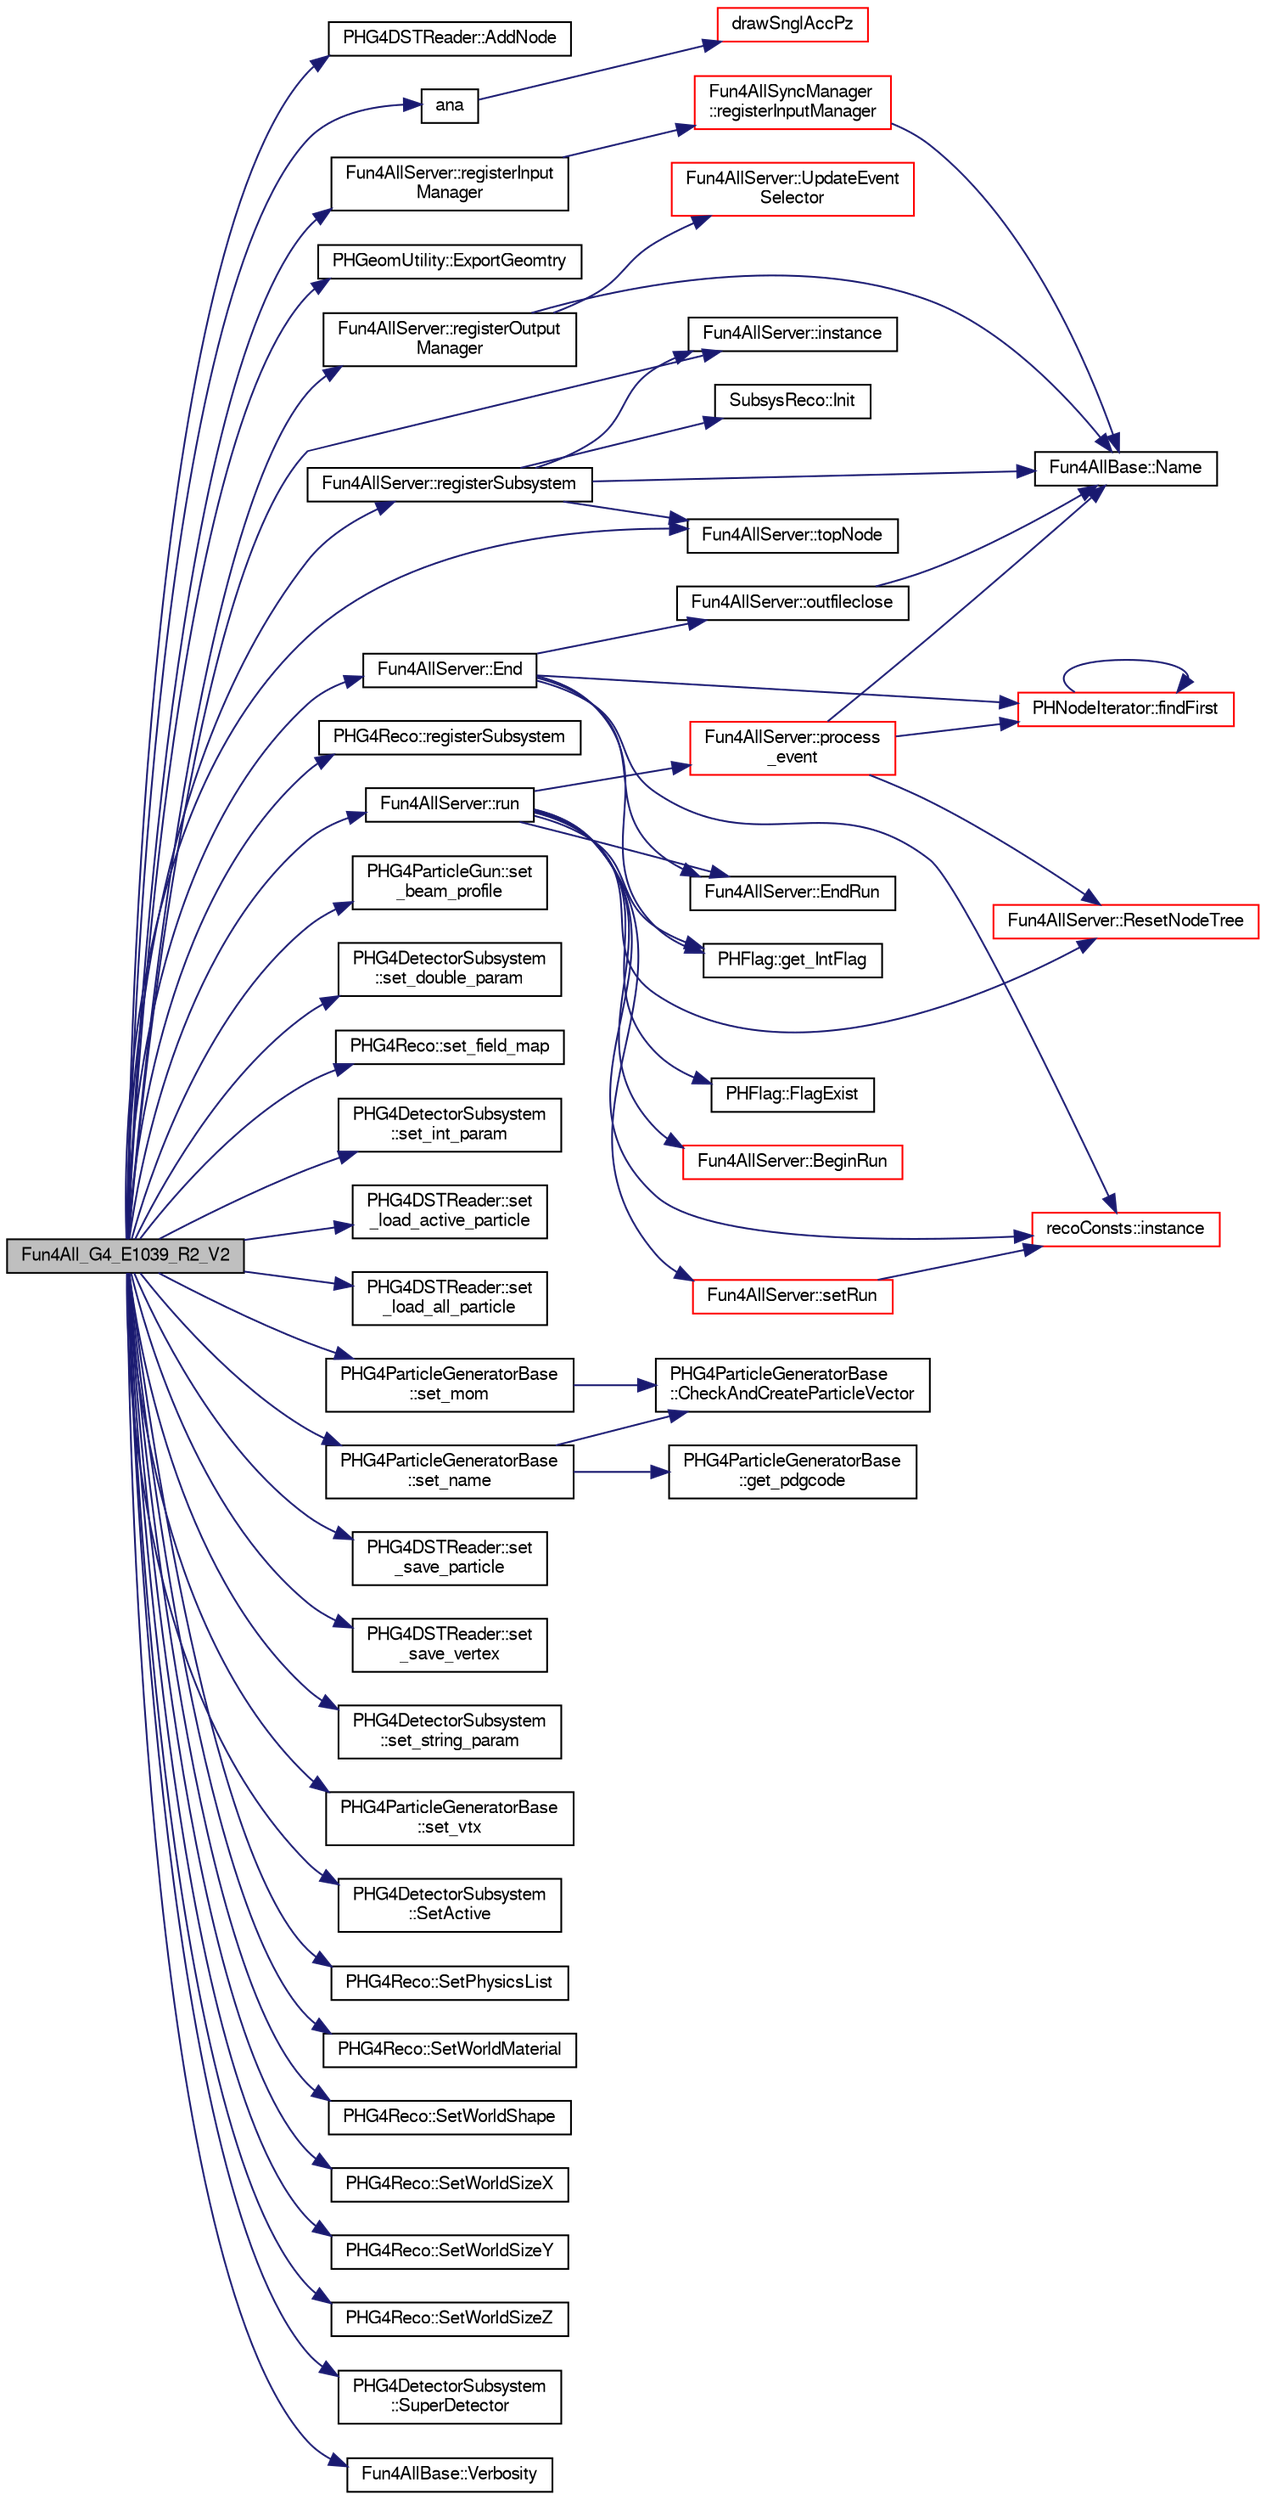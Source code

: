 digraph "Fun4All_G4_E1039_R2_V2"
{
  bgcolor="transparent";
  edge [fontname="FreeSans",fontsize="10",labelfontname="FreeSans",labelfontsize="10"];
  node [fontname="FreeSans",fontsize="10",shape=record];
  rankdir="LR";
  Node1 [label="Fun4All_G4_E1039_R2_V2",height=0.2,width=0.4,color="black", fillcolor="grey75", style="filled" fontcolor="black"];
  Node1 -> Node2 [color="midnightblue",fontsize="10",style="solid",fontname="FreeSans"];
  Node2 [label="PHG4DSTReader::AddNode",height=0.2,width=0.4,color="black",URL="$d4/dc9/classPHG4DSTReader.html#ad95002b6a7bbbc879e5b236a79d6e2e7"];
  Node1 -> Node3 [color="midnightblue",fontsize="10",style="solid",fontname="FreeSans"];
  Node3 [label="ana",height=0.2,width=0.4,color="black",URL="$d5/de9/E1039Shielding_2ana_8C.html#a24b637aefa84c667b63905e9be5a8f69"];
  Node3 -> Node4 [color="midnightblue",fontsize="10",style="solid",fontname="FreeSans"];
  Node4 [label="drawSnglAccPz",height=0.2,width=0.4,color="red",URL="$d5/de9/E1039Shielding_2ana_8C.html#a4770f9752bd2f6c264c3a5f0e5f07bf3"];
  Node1 -> Node5 [color="midnightblue",fontsize="10",style="solid",fontname="FreeSans"];
  Node5 [label="Fun4AllServer::End",height=0.2,width=0.4,color="black",URL="$da/d29/classFun4AllServer.html#ab7263450319ca1d5029209fde26a7af8"];
  Node5 -> Node6 [color="midnightblue",fontsize="10",style="solid",fontname="FreeSans"];
  Node6 [label="recoConsts::instance",height=0.2,width=0.4,color="red",URL="$d8/d14/classrecoConsts.html#ae69a5c29a7199ba16d0e537158618802"];
  Node5 -> Node7 [color="midnightblue",fontsize="10",style="solid",fontname="FreeSans"];
  Node7 [label="Fun4AllServer::EndRun",height=0.2,width=0.4,color="black",URL="$da/d29/classFun4AllServer.html#a53b1b6b338aa36891f2690a188920980"];
  Node5 -> Node8 [color="midnightblue",fontsize="10",style="solid",fontname="FreeSans"];
  Node8 [label="PHFlag::get_IntFlag",height=0.2,width=0.4,color="black",URL="$d1/da8/classPHFlag.html#a07899067141a5f12333cc37183caddc8"];
  Node5 -> Node9 [color="midnightblue",fontsize="10",style="solid",fontname="FreeSans"];
  Node9 [label="PHNodeIterator::findFirst",height=0.2,width=0.4,color="red",URL="$d5/d07/classPHNodeIterator.html#aea98bf8619af59b1212a94fb32106baa"];
  Node9 -> Node9 [color="midnightblue",fontsize="10",style="solid",fontname="FreeSans"];
  Node5 -> Node10 [color="midnightblue",fontsize="10",style="solid",fontname="FreeSans"];
  Node10 [label="Fun4AllServer::outfileclose",height=0.2,width=0.4,color="black",URL="$da/d29/classFun4AllServer.html#a6f2074f451d0c0c1b4a802edde5ffb94"];
  Node10 -> Node11 [color="midnightblue",fontsize="10",style="solid",fontname="FreeSans"];
  Node11 [label="Fun4AllBase::Name",height=0.2,width=0.4,color="black",URL="$d5/dec/classFun4AllBase.html#a41f9ac377743d046f590617fd6f4f0ed",tooltip="Returns the name of this module. "];
  Node1 -> Node12 [color="midnightblue",fontsize="10",style="solid",fontname="FreeSans"];
  Node12 [label="PHGeomUtility::ExportGeomtry",height=0.2,width=0.4,color="black",URL="$d2/da1/classPHGeomUtility.html#aaa34b2cff253bbdae62673e7f68e091c",tooltip="DST node -&gt; TGeoManager -&gt; export files, like gdml, .root or .C formats. "];
  Node1 -> Node13 [color="midnightblue",fontsize="10",style="solid",fontname="FreeSans"];
  Node13 [label="Fun4AllServer::instance",height=0.2,width=0.4,color="black",URL="$da/d29/classFun4AllServer.html#a3e55156f91b2c94bb6c4ef33ffce587a"];
  Node1 -> Node14 [color="midnightblue",fontsize="10",style="solid",fontname="FreeSans"];
  Node14 [label="Fun4AllServer::registerInput\lManager",height=0.2,width=0.4,color="black",URL="$da/d29/classFun4AllServer.html#ab2cb490790d15b865ae79eb3094caabe"];
  Node14 -> Node15 [color="midnightblue",fontsize="10",style="solid",fontname="FreeSans"];
  Node15 [label="Fun4AllSyncManager\l::registerInputManager",height=0.2,width=0.4,color="red",URL="$dd/ded/classFun4AllSyncManager.html#a2a284bc4ed777ec7f39d6e5c7090067c"];
  Node15 -> Node11 [color="midnightblue",fontsize="10",style="solid",fontname="FreeSans"];
  Node1 -> Node16 [color="midnightblue",fontsize="10",style="solid",fontname="FreeSans"];
  Node16 [label="Fun4AllServer::registerOutput\lManager",height=0.2,width=0.4,color="black",URL="$da/d29/classFun4AllServer.html#a9e7cd54536d1edb6e5c5cc153c0a036a"];
  Node16 -> Node11 [color="midnightblue",fontsize="10",style="solid",fontname="FreeSans"];
  Node16 -> Node17 [color="midnightblue",fontsize="10",style="solid",fontname="FreeSans"];
  Node17 [label="Fun4AllServer::UpdateEvent\lSelector",height=0.2,width=0.4,color="red",URL="$da/d29/classFun4AllServer.html#a596005b9bc46ff6f5167378423248271"];
  Node1 -> Node18 [color="midnightblue",fontsize="10",style="solid",fontname="FreeSans"];
  Node18 [label="Fun4AllServer::registerSubsystem",height=0.2,width=0.4,color="black",URL="$da/d29/classFun4AllServer.html#a0a9947db0ede1e55622001eb7515f8c0"];
  Node18 -> Node13 [color="midnightblue",fontsize="10",style="solid",fontname="FreeSans"];
  Node18 -> Node11 [color="midnightblue",fontsize="10",style="solid",fontname="FreeSans"];
  Node18 -> Node19 [color="midnightblue",fontsize="10",style="solid",fontname="FreeSans"];
  Node19 [label="Fun4AllServer::topNode",height=0.2,width=0.4,color="black",URL="$da/d29/classFun4AllServer.html#abcaf6825367e5db292ff795237bdcf62"];
  Node18 -> Node20 [color="midnightblue",fontsize="10",style="solid",fontname="FreeSans"];
  Node20 [label="SubsysReco::Init",height=0.2,width=0.4,color="black",URL="$d0/d32/classSubsysReco.html#a6670c0a093dd2c2bdd44f8fc6f9ba8e8"];
  Node1 -> Node21 [color="midnightblue",fontsize="10",style="solid",fontname="FreeSans"];
  Node21 [label="PHG4Reco::registerSubsystem",height=0.2,width=0.4,color="black",URL="$d0/d78/classPHG4Reco.html#abc0956c0994a72d5a817b69511e1456b",tooltip="register subsystem "];
  Node1 -> Node22 [color="midnightblue",fontsize="10",style="solid",fontname="FreeSans"];
  Node22 [label="Fun4AllServer::run",height=0.2,width=0.4,color="black",URL="$da/d29/classFun4AllServer.html#a11bbc8b2f53bc06e0b05ee202dd6372a",tooltip="run n events (0 means up to end of file) "];
  Node22 -> Node6 [color="midnightblue",fontsize="10",style="solid",fontname="FreeSans"];
  Node22 -> Node23 [color="midnightblue",fontsize="10",style="solid",fontname="FreeSans"];
  Node23 [label="PHFlag::FlagExist",height=0.2,width=0.4,color="black",URL="$d1/da8/classPHFlag.html#a4b73a422f0076568904d71f40e849da5"];
  Node22 -> Node8 [color="midnightblue",fontsize="10",style="solid",fontname="FreeSans"];
  Node22 -> Node24 [color="midnightblue",fontsize="10",style="solid",fontname="FreeSans"];
  Node24 [label="Fun4AllServer::ResetNodeTree",height=0.2,width=0.4,color="red",URL="$da/d29/classFun4AllServer.html#ab2479a9a3e45d51118e308597acd5228"];
  Node22 -> Node25 [color="midnightblue",fontsize="10",style="solid",fontname="FreeSans"];
  Node25 [label="Fun4AllServer::setRun",height=0.2,width=0.4,color="red",URL="$da/d29/classFun4AllServer.html#af1002b9170308da078c0e14a5ac4b514"];
  Node25 -> Node6 [color="midnightblue",fontsize="10",style="solid",fontname="FreeSans"];
  Node22 -> Node26 [color="midnightblue",fontsize="10",style="solid",fontname="FreeSans"];
  Node26 [label="Fun4AllServer::BeginRun",height=0.2,width=0.4,color="red",URL="$da/d29/classFun4AllServer.html#afcfc5583204cac58b4e66a2406187a18"];
  Node22 -> Node7 [color="midnightblue",fontsize="10",style="solid",fontname="FreeSans"];
  Node22 -> Node27 [color="midnightblue",fontsize="10",style="solid",fontname="FreeSans"];
  Node27 [label="Fun4AllServer::process\l_event",height=0.2,width=0.4,color="red",URL="$da/d29/classFun4AllServer.html#a6a65a944dfb40966ace97d35ab1f7942"];
  Node27 -> Node9 [color="midnightblue",fontsize="10",style="solid",fontname="FreeSans"];
  Node27 -> Node11 [color="midnightblue",fontsize="10",style="solid",fontname="FreeSans"];
  Node27 -> Node24 [color="midnightblue",fontsize="10",style="solid",fontname="FreeSans"];
  Node1 -> Node28 [color="midnightblue",fontsize="10",style="solid",fontname="FreeSans"];
  Node28 [label="PHG4ParticleGun::set\l_beam_profile",height=0.2,width=0.4,color="black",URL="$dd/d13/classPHG4ParticleGun.html#a2d29fadfb094cff742426062cabfaf75"];
  Node1 -> Node29 [color="midnightblue",fontsize="10",style="solid",fontname="FreeSans"];
  Node29 [label="PHG4DetectorSubsystem\l::set_double_param",height=0.2,width=0.4,color="black",URL="$d5/d29/classPHG4DetectorSubsystem.html#a48e75fd1738dab9d0d66b174053ead8f"];
  Node1 -> Node30 [color="midnightblue",fontsize="10",style="solid",fontname="FreeSans"];
  Node30 [label="PHG4Reco::set_field_map",height=0.2,width=0.4,color="black",URL="$d0/d78/classPHG4Reco.html#a2b127807e9bccb2480da1e0493cc2bd1"];
  Node1 -> Node31 [color="midnightblue",fontsize="10",style="solid",fontname="FreeSans"];
  Node31 [label="PHG4DetectorSubsystem\l::set_int_param",height=0.2,width=0.4,color="black",URL="$d5/d29/classPHG4DetectorSubsystem.html#a9c64b70e82272ef90f285ecaef1e50b4"];
  Node1 -> Node32 [color="midnightblue",fontsize="10",style="solid",fontname="FreeSans"];
  Node32 [label="PHG4DSTReader::set\l_load_active_particle",height=0.2,width=0.4,color="black",URL="$d4/dc9/classPHG4DSTReader.html#af40c7548b7a92d5da87e8551b72b3de8",tooltip="load all particle that produced a saved hit "];
  Node1 -> Node33 [color="midnightblue",fontsize="10",style="solid",fontname="FreeSans"];
  Node33 [label="PHG4DSTReader::set\l_load_all_particle",height=0.2,width=0.4,color="black",URL="$d4/dc9/classPHG4DSTReader.html#a8f8aaa1d925f60f427b1800a17921cb8"];
  Node1 -> Node34 [color="midnightblue",fontsize="10",style="solid",fontname="FreeSans"];
  Node34 [label="PHG4ParticleGeneratorBase\l::set_mom",height=0.2,width=0.4,color="black",URL="$d8/d78/classPHG4ParticleGeneratorBase.html#a312dbba9bbdc9e2db66f0c11295d6e04"];
  Node34 -> Node35 [color="midnightblue",fontsize="10",style="solid",fontname="FreeSans"];
  Node35 [label="PHG4ParticleGeneratorBase\l::CheckAndCreateParticleVector",height=0.2,width=0.4,color="black",URL="$d8/d78/classPHG4ParticleGeneratorBase.html#a700e600d844bad2352786a0f1506a2dd"];
  Node1 -> Node36 [color="midnightblue",fontsize="10",style="solid",fontname="FreeSans"];
  Node36 [label="PHG4ParticleGeneratorBase\l::set_name",height=0.2,width=0.4,color="black",URL="$d8/d78/classPHG4ParticleGeneratorBase.html#ad3bece97c2350072c683575ab5bdb53c"];
  Node36 -> Node35 [color="midnightblue",fontsize="10",style="solid",fontname="FreeSans"];
  Node36 -> Node37 [color="midnightblue",fontsize="10",style="solid",fontname="FreeSans"];
  Node37 [label="PHG4ParticleGeneratorBase\l::get_pdgcode",height=0.2,width=0.4,color="black",URL="$d8/d78/classPHG4ParticleGeneratorBase.html#a2b222deb69d82462362adb14bf3222e9"];
  Node1 -> Node38 [color="midnightblue",fontsize="10",style="solid",fontname="FreeSans"];
  Node38 [label="PHG4DSTReader::set\l_save_particle",height=0.2,width=0.4,color="black",URL="$d4/dc9/classPHG4DSTReader.html#aee061057ff4d7f958568beb6c00a36dc",tooltip="Switch for saving any particles at all. "];
  Node1 -> Node39 [color="midnightblue",fontsize="10",style="solid",fontname="FreeSans"];
  Node39 [label="PHG4DSTReader::set\l_save_vertex",height=0.2,width=0.4,color="black",URL="$d4/dc9/classPHG4DSTReader.html#aaf89f8479386ec9e8223e98d532798ae",tooltip="Switch for vertex. "];
  Node1 -> Node40 [color="midnightblue",fontsize="10",style="solid",fontname="FreeSans"];
  Node40 [label="PHG4DetectorSubsystem\l::set_string_param",height=0.2,width=0.4,color="black",URL="$d5/d29/classPHG4DetectorSubsystem.html#a82c122f8a80f34dc4ffba6675ce60c75"];
  Node1 -> Node41 [color="midnightblue",fontsize="10",style="solid",fontname="FreeSans"];
  Node41 [label="PHG4ParticleGeneratorBase\l::set_vtx",height=0.2,width=0.4,color="black",URL="$d8/d78/classPHG4ParticleGeneratorBase.html#a45b6073aec5d527acfbb8ecc7db95033"];
  Node1 -> Node42 [color="midnightblue",fontsize="10",style="solid",fontname="FreeSans"];
  Node42 [label="PHG4DetectorSubsystem\l::SetActive",height=0.2,width=0.4,color="black",URL="$d5/d29/classPHG4DetectorSubsystem.html#a06d7265cdb191528ced9e78e73ba0f0a"];
  Node1 -> Node43 [color="midnightblue",fontsize="10",style="solid",fontname="FreeSans"];
  Node43 [label="PHG4Reco::SetPhysicsList",height=0.2,width=0.4,color="black",URL="$d0/d78/classPHG4Reco.html#ae3a89b790e2508e68657bd0059675ef5"];
  Node1 -> Node44 [color="midnightblue",fontsize="10",style="solid",fontname="FreeSans"];
  Node44 [label="PHG4Reco::SetWorldMaterial",height=0.2,width=0.4,color="black",URL="$d0/d78/classPHG4Reco.html#a898e7e2c3a79651a474ae9a01fa7f6ea"];
  Node1 -> Node45 [color="midnightblue",fontsize="10",style="solid",fontname="FreeSans"];
  Node45 [label="PHG4Reco::SetWorldShape",height=0.2,width=0.4,color="black",URL="$d0/d78/classPHG4Reco.html#ad2d08ddcb55a811e64f1ecf1763849dc"];
  Node1 -> Node46 [color="midnightblue",fontsize="10",style="solid",fontname="FreeSans"];
  Node46 [label="PHG4Reco::SetWorldSizeX",height=0.2,width=0.4,color="black",URL="$d0/d78/classPHG4Reco.html#a4b72190c41f51067bce7433768d5eb57"];
  Node1 -> Node47 [color="midnightblue",fontsize="10",style="solid",fontname="FreeSans"];
  Node47 [label="PHG4Reco::SetWorldSizeY",height=0.2,width=0.4,color="black",URL="$d0/d78/classPHG4Reco.html#a5435e55d77e217cbaf9dcf81b85eb0c9"];
  Node1 -> Node48 [color="midnightblue",fontsize="10",style="solid",fontname="FreeSans"];
  Node48 [label="PHG4Reco::SetWorldSizeZ",height=0.2,width=0.4,color="black",URL="$d0/d78/classPHG4Reco.html#aba08aa99a753272d63a4728c24b2e1c3"];
  Node1 -> Node49 [color="midnightblue",fontsize="10",style="solid",fontname="FreeSans"];
  Node49 [label="PHG4DetectorSubsystem\l::SuperDetector",height=0.2,width=0.4,color="black",URL="$d5/d29/classPHG4DetectorSubsystem.html#aa0c11d415a70a207a3ea851b28932dfd"];
  Node1 -> Node19 [color="midnightblue",fontsize="10",style="solid",fontname="FreeSans"];
  Node1 -> Node50 [color="midnightblue",fontsize="10",style="solid",fontname="FreeSans"];
  Node50 [label="Fun4AllBase::Verbosity",height=0.2,width=0.4,color="black",URL="$d5/dec/classFun4AllBase.html#a05da2261577843028cf78e99171343b9",tooltip="Sets the verbosity of this module (0 by default=quiet). "];
}
